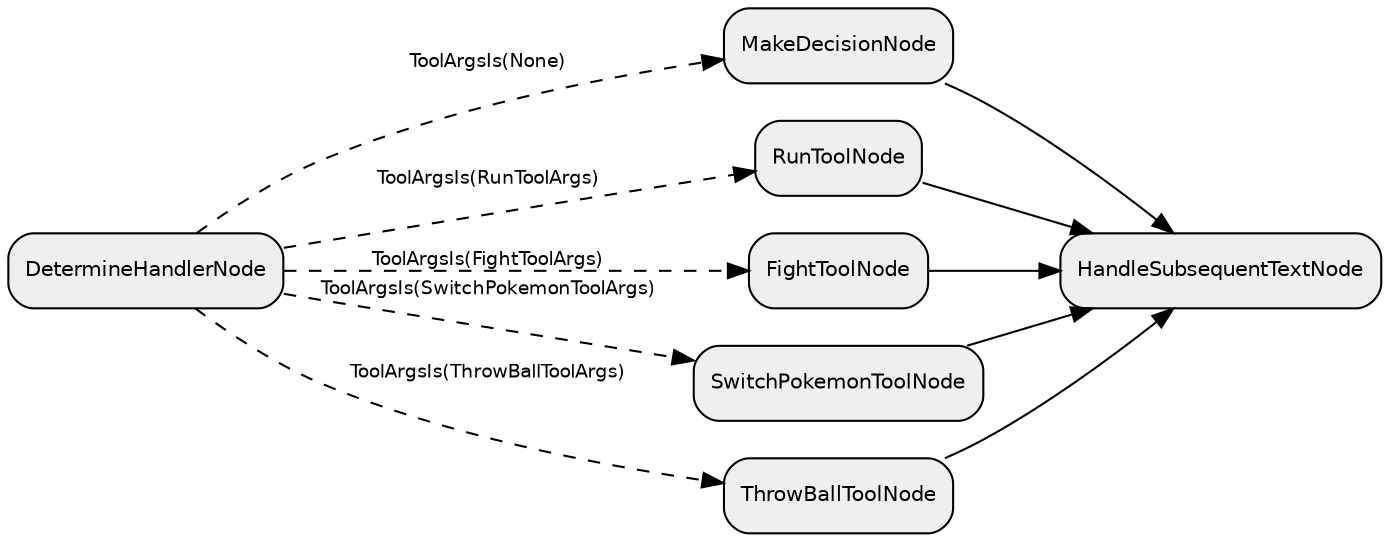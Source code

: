 digraph "subflow_EnoZfjWTzGhaQ1UZ3SbOZ" {
  rankdir=LR;
  compound=true;
  node [shape=box, style="rounded,filled", fillcolor="#EFEFEF", fontname="Helvetica", fontsize=10];
  edge [fontname="Helvetica", fontsize=9];
  "38xA61WxVbYRK5IoCAYC6" [label="MakeDecisionNode"];
  ct3l3Zwxpi9i4ulp5kGAv [label="RunToolNode"];
  KBIQyfzJVHcBaXiY71Lsl [label="FightToolNode"];
  QRDQ6BdDDLaJ8C8HkS7YJ [label="SwitchPokemonToolNode"];
  wNaoMG56B9hvW1rkHj66o [label="ThrowBallToolNode"];
  FxC2p8nZaa37Cpx3Cor76 [label="DetermineHandlerNode"];
  kS81dCpE8mi5VUZpF7B5r [label="HandleSubsequentTextNode"];
  FxC2p8nZaa37Cpx3Cor76 -> "38xA61WxVbYRK5IoCAYC6" [style="dashed", label="ToolArgsIs(None)"];
  FxC2p8nZaa37Cpx3Cor76 -> KBIQyfzJVHcBaXiY71Lsl [style="dashed", label="ToolArgsIs(FightToolArgs)"];
  FxC2p8nZaa37Cpx3Cor76 -> QRDQ6BdDDLaJ8C8HkS7YJ [style="dashed", label="ToolArgsIs(SwitchPokemonToolArgs)"];
  FxC2p8nZaa37Cpx3Cor76 -> wNaoMG56B9hvW1rkHj66o [style="dashed", label="ToolArgsIs(ThrowBallToolArgs)"];
  FxC2p8nZaa37Cpx3Cor76 -> ct3l3Zwxpi9i4ulp5kGAv [style="dashed", label="ToolArgsIs(RunToolArgs)"];
  KBIQyfzJVHcBaXiY71Lsl -> kS81dCpE8mi5VUZpF7B5r [style="solid"];
  QRDQ6BdDDLaJ8C8HkS7YJ -> kS81dCpE8mi5VUZpF7B5r [style="solid"];
  wNaoMG56B9hvW1rkHj66o -> kS81dCpE8mi5VUZpF7B5r [style="solid"];
  ct3l3Zwxpi9i4ulp5kGAv -> kS81dCpE8mi5VUZpF7B5r [style="solid"];
  "38xA61WxVbYRK5IoCAYC6" -> kS81dCpE8mi5VUZpF7B5r [style="solid"];
}
